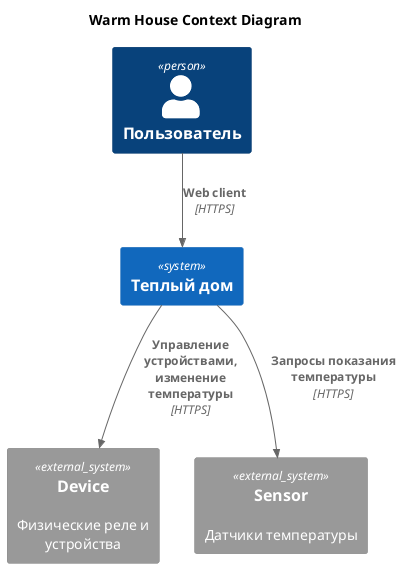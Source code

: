 @startuml

!include <C4/C4_Context>
title Warm House Context Diagram

Person(User, "Пользователь")
System(WarmHouseSystem, "Теплый дом")

System_Ext(Device, "Device", "Физические реле и устройства")
System_Ext(Sensor, "Sensor", "Датчики температуры")

Rel(User, WarmHouseSystem, "Web client", "HTTPS")
Rel(WarmHouseSystem, Device, "Управление устройствами, изменение температуры", "HTTPS")
Rel(WarmHouseSystem, Sensor, "Запросы показания температуры", "HTTPS")

@enduml
